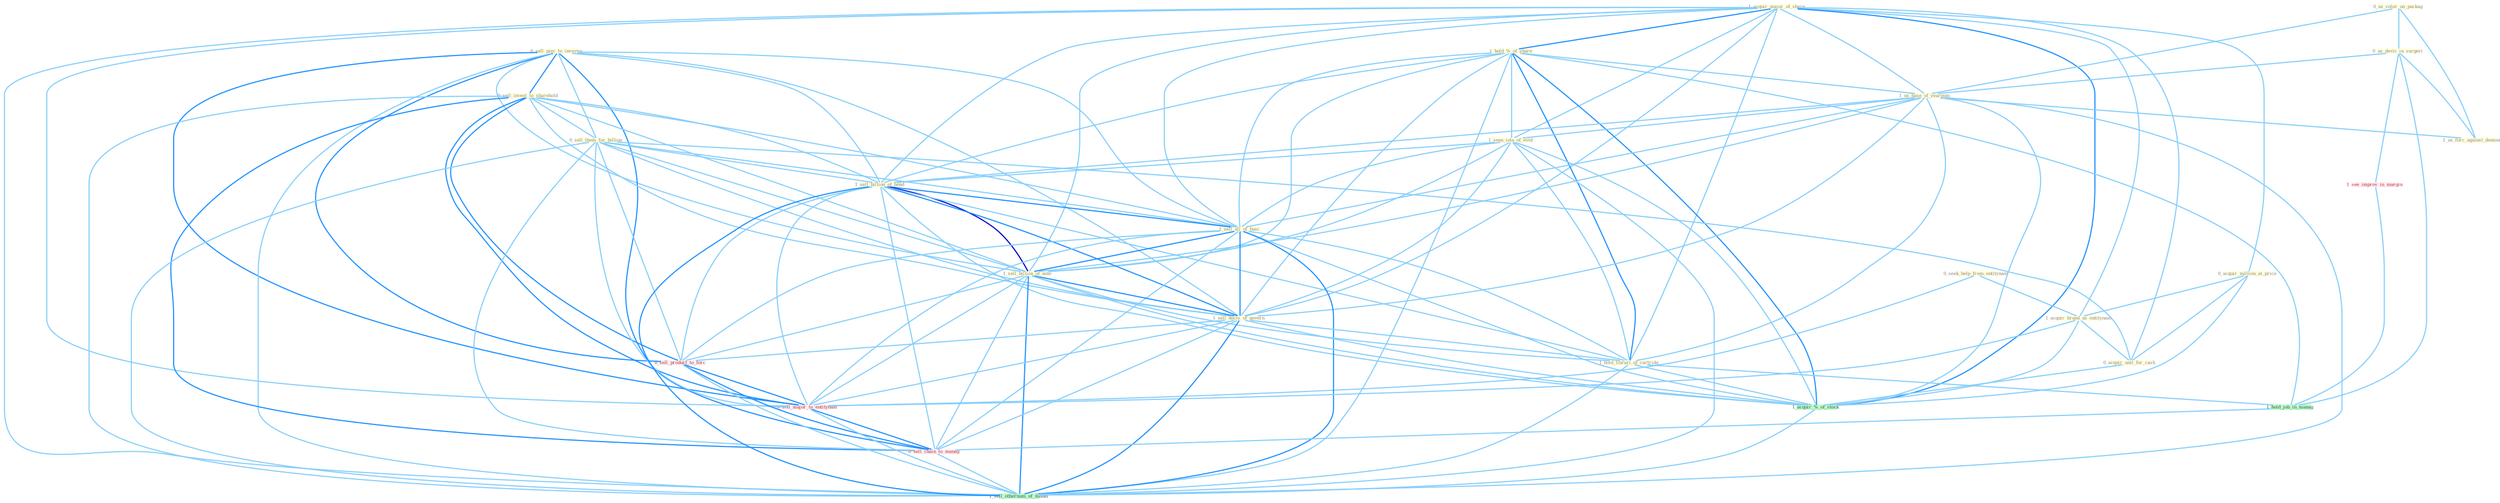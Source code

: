 Graph G{ 
    node
    [shape=polygon,style=filled,width=.5,height=.06,color="#BDFCC9",fixedsize=true,fontsize=4,
    fontcolor="#2f4f4f"];
    {node
    [color="#ffffe0", fontcolor="#8b7d6b"] "1_acquir_major_of_share " "0_us_color_on_packag " "0_sell_piec_to_investor " "1_hold_%_of_share " "0_seek_help_from_entitynam " "0_us_devic_in_surgeri " "1_us_base_of_yearnum " "1_seen_iota_of_evid " "0_sell_invest_to_sharehold " "0_acquir_million_at_price " "0_sell_them_for_billion " "1_sell_billion_of_bond " "1_sell_all_of_busi " "1_us_forc_against_demonstr " "1_sell_billion_of_note " "1_acquir_brand_as_entitynam " "1_sell_decis_of_govern " "1_hold_librari_of_cartridg " "0_acquir_unit_for_cash "}
{node [color="#fff0f5", fontcolor="#b22222"] "1_see_improv_in_margin " "0_sell_product_to_forc " "0_sell_major_to_entitynam " "0_sell_chain_to_manag "}
edge [color="#B0E2FF"];

	"1_acquir_major_of_share " -- "1_hold_%_of_share " [w="2", color="#1e90ff" , len=0.8];
	"1_acquir_major_of_share " -- "1_us_base_of_yearnum " [w="1", color="#87cefa" ];
	"1_acquir_major_of_share " -- "1_seen_iota_of_evid " [w="1", color="#87cefa" ];
	"1_acquir_major_of_share " -- "0_acquir_million_at_price " [w="1", color="#87cefa" ];
	"1_acquir_major_of_share " -- "1_sell_billion_of_bond " [w="1", color="#87cefa" ];
	"1_acquir_major_of_share " -- "1_sell_all_of_busi " [w="1", color="#87cefa" ];
	"1_acquir_major_of_share " -- "1_sell_billion_of_note " [w="1", color="#87cefa" ];
	"1_acquir_major_of_share " -- "1_acquir_brand_as_entitynam " [w="1", color="#87cefa" ];
	"1_acquir_major_of_share " -- "1_sell_decis_of_govern " [w="1", color="#87cefa" ];
	"1_acquir_major_of_share " -- "1_hold_librari_of_cartridg " [w="1", color="#87cefa" ];
	"1_acquir_major_of_share " -- "0_acquir_unit_for_cash " [w="1", color="#87cefa" ];
	"1_acquir_major_of_share " -- "1_acquir_%_of_stock " [w="2", color="#1e90ff" , len=0.8];
	"1_acquir_major_of_share " -- "0_sell_major_to_entitynam " [w="1", color="#87cefa" ];
	"1_acquir_major_of_share " -- "1_sell_othernum_of_model " [w="1", color="#87cefa" ];
	"0_us_color_on_packag " -- "0_us_devic_in_surgeri " [w="1", color="#87cefa" ];
	"0_us_color_on_packag " -- "1_us_base_of_yearnum " [w="1", color="#87cefa" ];
	"0_us_color_on_packag " -- "1_us_forc_against_demonstr " [w="1", color="#87cefa" ];
	"0_sell_piec_to_investor " -- "0_sell_invest_to_sharehold " [w="2", color="#1e90ff" , len=0.8];
	"0_sell_piec_to_investor " -- "0_sell_them_for_billion " [w="1", color="#87cefa" ];
	"0_sell_piec_to_investor " -- "1_sell_billion_of_bond " [w="1", color="#87cefa" ];
	"0_sell_piec_to_investor " -- "1_sell_all_of_busi " [w="1", color="#87cefa" ];
	"0_sell_piec_to_investor " -- "1_sell_billion_of_note " [w="1", color="#87cefa" ];
	"0_sell_piec_to_investor " -- "1_sell_decis_of_govern " [w="1", color="#87cefa" ];
	"0_sell_piec_to_investor " -- "0_sell_product_to_forc " [w="2", color="#1e90ff" , len=0.8];
	"0_sell_piec_to_investor " -- "0_sell_major_to_entitynam " [w="2", color="#1e90ff" , len=0.8];
	"0_sell_piec_to_investor " -- "0_sell_chain_to_manag " [w="2", color="#1e90ff" , len=0.8];
	"0_sell_piec_to_investor " -- "1_sell_othernum_of_model " [w="1", color="#87cefa" ];
	"1_hold_%_of_share " -- "1_us_base_of_yearnum " [w="1", color="#87cefa" ];
	"1_hold_%_of_share " -- "1_seen_iota_of_evid " [w="1", color="#87cefa" ];
	"1_hold_%_of_share " -- "1_sell_billion_of_bond " [w="1", color="#87cefa" ];
	"1_hold_%_of_share " -- "1_sell_all_of_busi " [w="1", color="#87cefa" ];
	"1_hold_%_of_share " -- "1_sell_billion_of_note " [w="1", color="#87cefa" ];
	"1_hold_%_of_share " -- "1_sell_decis_of_govern " [w="1", color="#87cefa" ];
	"1_hold_%_of_share " -- "1_hold_librari_of_cartridg " [w="2", color="#1e90ff" , len=0.8];
	"1_hold_%_of_share " -- "1_acquir_%_of_stock " [w="2", color="#1e90ff" , len=0.8];
	"1_hold_%_of_share " -- "1_hold_job_in_manag " [w="1", color="#87cefa" ];
	"1_hold_%_of_share " -- "1_sell_othernum_of_model " [w="1", color="#87cefa" ];
	"0_seek_help_from_entitynam " -- "1_acquir_brand_as_entitynam " [w="1", color="#87cefa" ];
	"0_seek_help_from_entitynam " -- "0_sell_major_to_entitynam " [w="1", color="#87cefa" ];
	"0_us_devic_in_surgeri " -- "1_us_base_of_yearnum " [w="1", color="#87cefa" ];
	"0_us_devic_in_surgeri " -- "1_us_forc_against_demonstr " [w="1", color="#87cefa" ];
	"0_us_devic_in_surgeri " -- "1_see_improv_in_margin " [w="1", color="#87cefa" ];
	"0_us_devic_in_surgeri " -- "1_hold_job_in_manag " [w="1", color="#87cefa" ];
	"1_us_base_of_yearnum " -- "1_seen_iota_of_evid " [w="1", color="#87cefa" ];
	"1_us_base_of_yearnum " -- "1_sell_billion_of_bond " [w="1", color="#87cefa" ];
	"1_us_base_of_yearnum " -- "1_sell_all_of_busi " [w="1", color="#87cefa" ];
	"1_us_base_of_yearnum " -- "1_us_forc_against_demonstr " [w="1", color="#87cefa" ];
	"1_us_base_of_yearnum " -- "1_sell_billion_of_note " [w="1", color="#87cefa" ];
	"1_us_base_of_yearnum " -- "1_sell_decis_of_govern " [w="1", color="#87cefa" ];
	"1_us_base_of_yearnum " -- "1_hold_librari_of_cartridg " [w="1", color="#87cefa" ];
	"1_us_base_of_yearnum " -- "1_acquir_%_of_stock " [w="1", color="#87cefa" ];
	"1_us_base_of_yearnum " -- "1_sell_othernum_of_model " [w="1", color="#87cefa" ];
	"1_seen_iota_of_evid " -- "1_sell_billion_of_bond " [w="1", color="#87cefa" ];
	"1_seen_iota_of_evid " -- "1_sell_all_of_busi " [w="1", color="#87cefa" ];
	"1_seen_iota_of_evid " -- "1_sell_billion_of_note " [w="1", color="#87cefa" ];
	"1_seen_iota_of_evid " -- "1_sell_decis_of_govern " [w="1", color="#87cefa" ];
	"1_seen_iota_of_evid " -- "1_hold_librari_of_cartridg " [w="1", color="#87cefa" ];
	"1_seen_iota_of_evid " -- "1_acquir_%_of_stock " [w="1", color="#87cefa" ];
	"1_seen_iota_of_evid " -- "1_sell_othernum_of_model " [w="1", color="#87cefa" ];
	"0_sell_invest_to_sharehold " -- "0_sell_them_for_billion " [w="1", color="#87cefa" ];
	"0_sell_invest_to_sharehold " -- "1_sell_billion_of_bond " [w="1", color="#87cefa" ];
	"0_sell_invest_to_sharehold " -- "1_sell_all_of_busi " [w="1", color="#87cefa" ];
	"0_sell_invest_to_sharehold " -- "1_sell_billion_of_note " [w="1", color="#87cefa" ];
	"0_sell_invest_to_sharehold " -- "1_sell_decis_of_govern " [w="1", color="#87cefa" ];
	"0_sell_invest_to_sharehold " -- "0_sell_product_to_forc " [w="2", color="#1e90ff" , len=0.8];
	"0_sell_invest_to_sharehold " -- "0_sell_major_to_entitynam " [w="2", color="#1e90ff" , len=0.8];
	"0_sell_invest_to_sharehold " -- "0_sell_chain_to_manag " [w="2", color="#1e90ff" , len=0.8];
	"0_sell_invest_to_sharehold " -- "1_sell_othernum_of_model " [w="1", color="#87cefa" ];
	"0_acquir_million_at_price " -- "1_acquir_brand_as_entitynam " [w="1", color="#87cefa" ];
	"0_acquir_million_at_price " -- "0_acquir_unit_for_cash " [w="1", color="#87cefa" ];
	"0_acquir_million_at_price " -- "1_acquir_%_of_stock " [w="1", color="#87cefa" ];
	"0_sell_them_for_billion " -- "1_sell_billion_of_bond " [w="1", color="#87cefa" ];
	"0_sell_them_for_billion " -- "1_sell_all_of_busi " [w="1", color="#87cefa" ];
	"0_sell_them_for_billion " -- "1_sell_billion_of_note " [w="1", color="#87cefa" ];
	"0_sell_them_for_billion " -- "1_sell_decis_of_govern " [w="1", color="#87cefa" ];
	"0_sell_them_for_billion " -- "0_acquir_unit_for_cash " [w="1", color="#87cefa" ];
	"0_sell_them_for_billion " -- "0_sell_product_to_forc " [w="1", color="#87cefa" ];
	"0_sell_them_for_billion " -- "0_sell_major_to_entitynam " [w="1", color="#87cefa" ];
	"0_sell_them_for_billion " -- "0_sell_chain_to_manag " [w="1", color="#87cefa" ];
	"0_sell_them_for_billion " -- "1_sell_othernum_of_model " [w="1", color="#87cefa" ];
	"1_sell_billion_of_bond " -- "1_sell_all_of_busi " [w="2", color="#1e90ff" , len=0.8];
	"1_sell_billion_of_bond " -- "1_sell_billion_of_note " [w="3", color="#0000cd" , len=0.6];
	"1_sell_billion_of_bond " -- "1_sell_decis_of_govern " [w="2", color="#1e90ff" , len=0.8];
	"1_sell_billion_of_bond " -- "1_hold_librari_of_cartridg " [w="1", color="#87cefa" ];
	"1_sell_billion_of_bond " -- "1_acquir_%_of_stock " [w="1", color="#87cefa" ];
	"1_sell_billion_of_bond " -- "0_sell_product_to_forc " [w="1", color="#87cefa" ];
	"1_sell_billion_of_bond " -- "0_sell_major_to_entitynam " [w="1", color="#87cefa" ];
	"1_sell_billion_of_bond " -- "0_sell_chain_to_manag " [w="1", color="#87cefa" ];
	"1_sell_billion_of_bond " -- "1_sell_othernum_of_model " [w="2", color="#1e90ff" , len=0.8];
	"1_sell_all_of_busi " -- "1_sell_billion_of_note " [w="2", color="#1e90ff" , len=0.8];
	"1_sell_all_of_busi " -- "1_sell_decis_of_govern " [w="2", color="#1e90ff" , len=0.8];
	"1_sell_all_of_busi " -- "1_hold_librari_of_cartridg " [w="1", color="#87cefa" ];
	"1_sell_all_of_busi " -- "1_acquir_%_of_stock " [w="1", color="#87cefa" ];
	"1_sell_all_of_busi " -- "0_sell_product_to_forc " [w="1", color="#87cefa" ];
	"1_sell_all_of_busi " -- "0_sell_major_to_entitynam " [w="1", color="#87cefa" ];
	"1_sell_all_of_busi " -- "0_sell_chain_to_manag " [w="1", color="#87cefa" ];
	"1_sell_all_of_busi " -- "1_sell_othernum_of_model " [w="2", color="#1e90ff" , len=0.8];
	"1_sell_billion_of_note " -- "1_sell_decis_of_govern " [w="2", color="#1e90ff" , len=0.8];
	"1_sell_billion_of_note " -- "1_hold_librari_of_cartridg " [w="1", color="#87cefa" ];
	"1_sell_billion_of_note " -- "1_acquir_%_of_stock " [w="1", color="#87cefa" ];
	"1_sell_billion_of_note " -- "0_sell_product_to_forc " [w="1", color="#87cefa" ];
	"1_sell_billion_of_note " -- "0_sell_major_to_entitynam " [w="1", color="#87cefa" ];
	"1_sell_billion_of_note " -- "0_sell_chain_to_manag " [w="1", color="#87cefa" ];
	"1_sell_billion_of_note " -- "1_sell_othernum_of_model " [w="2", color="#1e90ff" , len=0.8];
	"1_acquir_brand_as_entitynam " -- "0_acquir_unit_for_cash " [w="1", color="#87cefa" ];
	"1_acquir_brand_as_entitynam " -- "1_acquir_%_of_stock " [w="1", color="#87cefa" ];
	"1_acquir_brand_as_entitynam " -- "0_sell_major_to_entitynam " [w="1", color="#87cefa" ];
	"1_sell_decis_of_govern " -- "1_hold_librari_of_cartridg " [w="1", color="#87cefa" ];
	"1_sell_decis_of_govern " -- "1_acquir_%_of_stock " [w="1", color="#87cefa" ];
	"1_sell_decis_of_govern " -- "0_sell_product_to_forc " [w="1", color="#87cefa" ];
	"1_sell_decis_of_govern " -- "0_sell_major_to_entitynam " [w="1", color="#87cefa" ];
	"1_sell_decis_of_govern " -- "0_sell_chain_to_manag " [w="1", color="#87cefa" ];
	"1_sell_decis_of_govern " -- "1_sell_othernum_of_model " [w="2", color="#1e90ff" , len=0.8];
	"1_hold_librari_of_cartridg " -- "1_acquir_%_of_stock " [w="1", color="#87cefa" ];
	"1_hold_librari_of_cartridg " -- "1_hold_job_in_manag " [w="1", color="#87cefa" ];
	"1_hold_librari_of_cartridg " -- "1_sell_othernum_of_model " [w="1", color="#87cefa" ];
	"0_acquir_unit_for_cash " -- "1_acquir_%_of_stock " [w="1", color="#87cefa" ];
	"1_see_improv_in_margin " -- "1_hold_job_in_manag " [w="1", color="#87cefa" ];
	"1_acquir_%_of_stock " -- "1_sell_othernum_of_model " [w="1", color="#87cefa" ];
	"1_hold_job_in_manag " -- "0_sell_chain_to_manag " [w="1", color="#87cefa" ];
	"0_sell_product_to_forc " -- "0_sell_major_to_entitynam " [w="2", color="#1e90ff" , len=0.8];
	"0_sell_product_to_forc " -- "0_sell_chain_to_manag " [w="2", color="#1e90ff" , len=0.8];
	"0_sell_product_to_forc " -- "1_sell_othernum_of_model " [w="1", color="#87cefa" ];
	"0_sell_major_to_entitynam " -- "0_sell_chain_to_manag " [w="2", color="#1e90ff" , len=0.8];
	"0_sell_major_to_entitynam " -- "1_sell_othernum_of_model " [w="1", color="#87cefa" ];
	"0_sell_chain_to_manag " -- "1_sell_othernum_of_model " [w="1", color="#87cefa" ];
}
